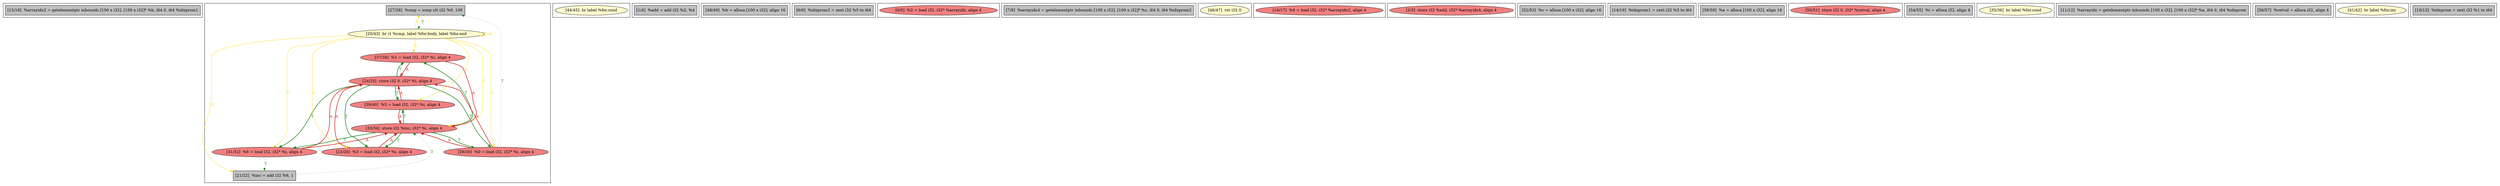 
digraph G {





subgraph cluster20 {


node110 [fillcolor=grey,label="[15/18]  %arrayidx2 = getelementptr inbounds [100 x i32], [100 x i32]* %b, i64 0, i64 %idxprom1",shape=rectangle,style=filled ]



}

subgraph cluster18 {


node107 [fillcolor=grey,label="[27/28]  %cmp = icmp ult i32 %0, 100",shape=rectangle,style=filled ]
node106 [fillcolor=lightcoral,label="[24/25]  store i32 0, i32* %i, align 4",shape=ellipse,style=filled ]
node105 [fillcolor=lightcoral,label="[39/40]  %5 = load i32, i32* %i, align 4",shape=ellipse,style=filled ]
node100 [fillcolor=lightcoral,label="[33/34]  store i32 %inc, i32* %i, align 4",shape=ellipse,style=filled ]
node101 [fillcolor=lightcoral,label="[31/32]  %6 = load i32, i32* %i, align 4",shape=ellipse,style=filled ]
node104 [fillcolor=lightcoral,label="[29/30]  %0 = load i32, i32* %i, align 4",shape=ellipse,style=filled ]
node99 [fillcolor=grey,label="[21/22]  %inc = add i32 %6, 1",shape=rectangle,style=filled ]
node108 [fillcolor=lightcoral,label="[23/26]  %3 = load i32, i32* %i, align 4",shape=ellipse,style=filled ]
node102 [fillcolor=lemonchiffon,label="[20/43]  br i1 %cmp, label %for.body, label %for.end",shape=ellipse,style=filled ]
node103 [fillcolor=lightcoral,label="[37/38]  %1 = load i32, i32* %i, align 4",shape=ellipse,style=filled ]

node102->node102 [color=gold,label="C",fontcolor=gold ]
node104->node106 [style=solid,color=firebrick3,label="A",penwidth=2.0,fontcolor=firebrick3 ]
node101->node106 [style=solid,color=firebrick3,label="A",penwidth=2.0,fontcolor=firebrick3 ]
node106->node103 [style=solid,color=forestgreen,label="T",penwidth=2.0,fontcolor=forestgreen ]
node101->node100 [style=solid,color=firebrick3,label="A",penwidth=2.0,fontcolor=firebrick3 ]
node106->node104 [style=solid,color=forestgreen,label="T",penwidth=2.0,fontcolor=forestgreen ]
node102->node101 [color=gold,label="C",fontcolor=gold ]
node102->node99 [color=gold,label="C",fontcolor=gold ]
node101->node99 [style=dotted,color=forestgreen,label="T",penwidth=1.0,fontcolor=forestgreen ]
node102->node100 [color=gold,label="C",fontcolor=gold ]
node105->node100 [style=solid,color=firebrick3,label="A",penwidth=2.0,fontcolor=firebrick3 ]
node100->node105 [style=solid,color=forestgreen,label="T",penwidth=2.0,fontcolor=forestgreen ]
node102->node108 [color=gold,label="C",fontcolor=gold ]
node102->node107 [color=gold,label="C",fontcolor=gold ]
node99->node100 [style=dotted,color=forestgreen,label="T",penwidth=1.0,fontcolor=forestgreen ]
node104->node107 [style=dotted,color=forestgreen,label="T",penwidth=1.0,fontcolor=forestgreen ]
node108->node106 [style=solid,color=firebrick3,label="A",penwidth=2.0,fontcolor=firebrick3 ]
node103->node106 [style=solid,color=firebrick3,label="A",penwidth=2.0,fontcolor=firebrick3 ]
node105->node106 [style=solid,color=firebrick3,label="A",penwidth=2.0,fontcolor=firebrick3 ]
node100->node101 [style=solid,color=forestgreen,label="T",penwidth=2.0,fontcolor=forestgreen ]
node106->node108 [style=solid,color=forestgreen,label="T",penwidth=2.0,fontcolor=forestgreen ]
node107->node102 [style=dotted,color=forestgreen,label="T",penwidth=1.0,fontcolor=forestgreen ]
node106->node105 [style=solid,color=forestgreen,label="T",penwidth=2.0,fontcolor=forestgreen ]
node108->node100 [style=solid,color=firebrick3,label="A",penwidth=2.0,fontcolor=firebrick3 ]
node100->node104 [style=solid,color=forestgreen,label="T",penwidth=2.0,fontcolor=forestgreen ]
node106->node101 [style=solid,color=forestgreen,label="T",penwidth=2.0,fontcolor=forestgreen ]
node100->node108 [style=solid,color=forestgreen,label="T",penwidth=2.0,fontcolor=forestgreen ]
node103->node100 [style=solid,color=firebrick3,label="A",penwidth=2.0,fontcolor=firebrick3 ]
node102->node103 [color=gold,label="C",fontcolor=gold ]
node102->node104 [color=gold,label="C",fontcolor=gold ]
node102->node105 [color=gold,label="C",fontcolor=gold ]
node100->node103 [style=solid,color=forestgreen,label="T",penwidth=2.0,fontcolor=forestgreen ]
node104->node100 [style=solid,color=firebrick3,label="A",penwidth=2.0,fontcolor=firebrick3 ]


}

subgraph cluster16 {


node97 [fillcolor=lemonchiffon,label="[44/45]  br label %for.cond",shape=ellipse,style=filled ]



}

subgraph cluster17 {


node98 [fillcolor=grey,label="[1/4]  %add = add i32 %2, %4",shape=rectangle,style=filled ]



}

subgraph cluster4 {


node85 [fillcolor=grey,label="[48/49]  %b = alloca [100 x i32], align 16",shape=rectangle,style=filled ]



}

subgraph cluster3 {


node84 [fillcolor=grey,label="[6/9]  %idxprom3 = zext i32 %5 to i64",shape=rectangle,style=filled ]



}

subgraph cluster2 {


node83 [fillcolor=lightcoral,label="[0/5]  %2 = load i32, i32* %arrayidx, align 4",shape=ellipse,style=filled ]



}

subgraph cluster1 {


node82 [fillcolor=grey,label="[7/8]  %arrayidx4 = getelementptr inbounds [100 x i32], [100 x i32]* %c, i64 0, i64 %idxprom3",shape=rectangle,style=filled ]



}

subgraph cluster12 {


node93 [fillcolor=lemonchiffon,label="[46/47]  ret i32 0",shape=ellipse,style=filled ]



}

subgraph cluster5 {


node86 [fillcolor=lightcoral,label="[16/17]  %4 = load i32, i32* %arrayidx2, align 4",shape=ellipse,style=filled ]



}

subgraph cluster0 {


node81 [fillcolor=lightcoral,label="[2/3]  store i32 %add, i32* %arrayidx4, align 4",shape=ellipse,style=filled ]



}

subgraph cluster6 {


node87 [fillcolor=grey,label="[52/53]  %c = alloca [100 x i32], align 16",shape=rectangle,style=filled ]



}

subgraph cluster14 {


node95 [fillcolor=grey,label="[14/19]  %idxprom1 = zext i32 %3 to i64",shape=rectangle,style=filled ]



}

subgraph cluster7 {


node88 [fillcolor=grey,label="[58/59]  %a = alloca [100 x i32], align 16",shape=rectangle,style=filled ]



}

subgraph cluster8 {


node89 [fillcolor=lightcoral,label="[50/51]  store i32 0, i32* %retval, align 4",shape=ellipse,style=filled ]



}

subgraph cluster9 {


node90 [fillcolor=grey,label="[54/55]  %i = alloca i32, align 4",shape=rectangle,style=filled ]



}

subgraph cluster19 {


node109 [fillcolor=lemonchiffon,label="[35/36]  br label %for.cond",shape=ellipse,style=filled ]



}

subgraph cluster10 {


node91 [fillcolor=grey,label="[11/12]  %arrayidx = getelementptr inbounds [100 x i32], [100 x i32]* %a, i64 0, i64 %idxprom",shape=rectangle,style=filled ]



}

subgraph cluster11 {


node92 [fillcolor=grey,label="[56/57]  %retval = alloca i32, align 4",shape=rectangle,style=filled ]



}

subgraph cluster13 {


node94 [fillcolor=lemonchiffon,label="[41/42]  br label %for.inc",shape=ellipse,style=filled ]



}

subgraph cluster15 {


node96 [fillcolor=grey,label="[10/13]  %idxprom = zext i32 %1 to i64",shape=rectangle,style=filled ]



}

}
